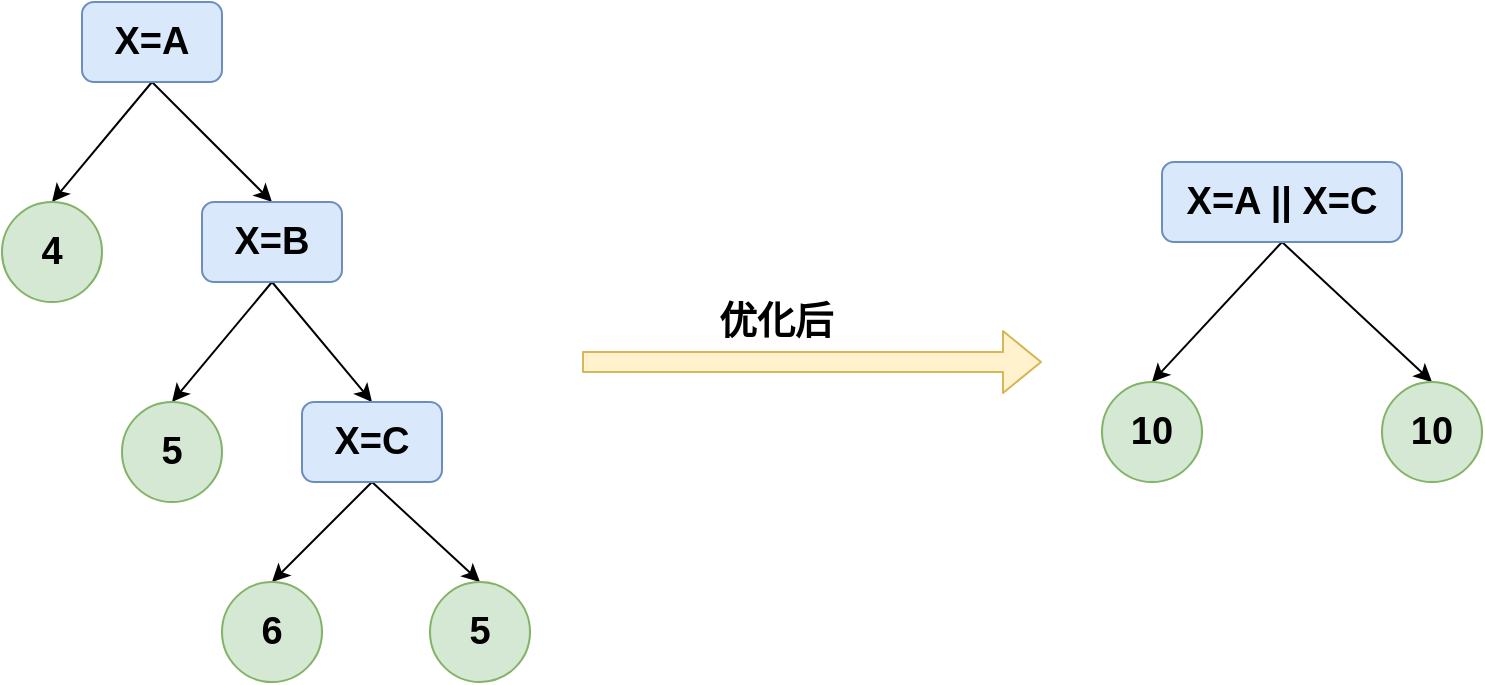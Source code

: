 <mxfile version="12.8.8" type="device"><diagram id="N2ANl01bK8PDdq2nxNdi" name="Page-1"><mxGraphModel dx="1024" dy="540" grid="1" gridSize="10" guides="1" tooltips="1" connect="1" arrows="1" fold="1" page="1" pageScale="1" pageWidth="827" pageHeight="1169" math="0" shadow="0"><root><mxCell id="0"/><mxCell id="1" parent="0"/><mxCell id="z2Z4eQiBPIT8GCd9uI6g-3" style="rounded=0;orthogonalLoop=1;jettySize=auto;html=1;exitX=0.5;exitY=1;exitDx=0;exitDy=0;entryX=0.5;entryY=0;entryDx=0;entryDy=0;fontSize=19;" edge="1" parent="1" source="z2Z4eQiBPIT8GCd9uI6g-1" target="z2Z4eQiBPIT8GCd9uI6g-2"><mxGeometry relative="1" as="geometry"/></mxCell><mxCell id="z2Z4eQiBPIT8GCd9uI6g-5" style="edgeStyle=none;rounded=0;orthogonalLoop=1;jettySize=auto;html=1;exitX=0.5;exitY=1;exitDx=0;exitDy=0;entryX=0.5;entryY=0;entryDx=0;entryDy=0;fontSize=19;" edge="1" parent="1" source="z2Z4eQiBPIT8GCd9uI6g-1" target="z2Z4eQiBPIT8GCd9uI6g-4"><mxGeometry relative="1" as="geometry"/></mxCell><mxCell id="z2Z4eQiBPIT8GCd9uI6g-1" value="X=A" style="rounded=1;whiteSpace=wrap;html=1;fontStyle=1;fontSize=19;fillColor=#dae8fc;strokeColor=#6c8ebf;" vertex="1" parent="1"><mxGeometry x="70" y="270" width="70" height="40" as="geometry"/></mxCell><mxCell id="z2Z4eQiBPIT8GCd9uI6g-2" value="4" style="ellipse;whiteSpace=wrap;html=1;aspect=fixed;fontSize=19;fontStyle=1;fillColor=#d5e8d4;strokeColor=#82b366;" vertex="1" parent="1"><mxGeometry x="30" y="370" width="50" height="50" as="geometry"/></mxCell><mxCell id="z2Z4eQiBPIT8GCd9uI6g-7" style="edgeStyle=none;rounded=0;orthogonalLoop=1;jettySize=auto;html=1;exitX=0.5;exitY=1;exitDx=0;exitDy=0;entryX=0.5;entryY=0;entryDx=0;entryDy=0;fontSize=19;" edge="1" parent="1" source="z2Z4eQiBPIT8GCd9uI6g-4" target="z2Z4eQiBPIT8GCd9uI6g-6"><mxGeometry relative="1" as="geometry"/></mxCell><mxCell id="z2Z4eQiBPIT8GCd9uI6g-9" style="edgeStyle=none;rounded=0;orthogonalLoop=1;jettySize=auto;html=1;exitX=0.5;exitY=1;exitDx=0;exitDy=0;entryX=0.5;entryY=0;entryDx=0;entryDy=0;fontSize=19;" edge="1" parent="1" source="z2Z4eQiBPIT8GCd9uI6g-4" target="z2Z4eQiBPIT8GCd9uI6g-8"><mxGeometry relative="1" as="geometry"/></mxCell><mxCell id="z2Z4eQiBPIT8GCd9uI6g-4" value="X=B" style="rounded=1;whiteSpace=wrap;html=1;fontStyle=1;fontSize=19;fillColor=#dae8fc;strokeColor=#6c8ebf;" vertex="1" parent="1"><mxGeometry x="130" y="370" width="70" height="40" as="geometry"/></mxCell><mxCell id="z2Z4eQiBPIT8GCd9uI6g-6" value="5" style="ellipse;whiteSpace=wrap;html=1;aspect=fixed;fontSize=19;fontStyle=1;fillColor=#d5e8d4;strokeColor=#82b366;" vertex="1" parent="1"><mxGeometry x="90" y="470" width="50" height="50" as="geometry"/></mxCell><mxCell id="z2Z4eQiBPIT8GCd9uI6g-11" style="edgeStyle=none;rounded=0;orthogonalLoop=1;jettySize=auto;html=1;exitX=0.5;exitY=1;exitDx=0;exitDy=0;entryX=0.5;entryY=0;entryDx=0;entryDy=0;fontSize=19;" edge="1" parent="1" source="z2Z4eQiBPIT8GCd9uI6g-8" target="z2Z4eQiBPIT8GCd9uI6g-10"><mxGeometry relative="1" as="geometry"/></mxCell><mxCell id="z2Z4eQiBPIT8GCd9uI6g-13" style="edgeStyle=none;rounded=0;orthogonalLoop=1;jettySize=auto;html=1;exitX=0.5;exitY=1;exitDx=0;exitDy=0;entryX=0.5;entryY=0;entryDx=0;entryDy=0;fontSize=19;" edge="1" parent="1" source="z2Z4eQiBPIT8GCd9uI6g-8" target="z2Z4eQiBPIT8GCd9uI6g-12"><mxGeometry relative="1" as="geometry"/></mxCell><mxCell id="z2Z4eQiBPIT8GCd9uI6g-8" value="X=C" style="rounded=1;whiteSpace=wrap;html=1;fontStyle=1;fontSize=19;fillColor=#dae8fc;strokeColor=#6c8ebf;" vertex="1" parent="1"><mxGeometry x="180" y="470" width="70" height="40" as="geometry"/></mxCell><mxCell id="z2Z4eQiBPIT8GCd9uI6g-10" value="6" style="ellipse;whiteSpace=wrap;html=1;aspect=fixed;fontSize=19;fontStyle=1;fillColor=#d5e8d4;strokeColor=#82b366;" vertex="1" parent="1"><mxGeometry x="140" y="560" width="50" height="50" as="geometry"/></mxCell><mxCell id="z2Z4eQiBPIT8GCd9uI6g-12" value="5" style="ellipse;whiteSpace=wrap;html=1;aspect=fixed;fontSize=19;fontStyle=1;fillColor=#d5e8d4;strokeColor=#82b366;" vertex="1" parent="1"><mxGeometry x="244" y="560" width="50" height="50" as="geometry"/></mxCell><mxCell id="z2Z4eQiBPIT8GCd9uI6g-18" style="edgeStyle=none;rounded=0;orthogonalLoop=1;jettySize=auto;html=1;exitX=0.5;exitY=1;exitDx=0;exitDy=0;entryX=0.5;entryY=0;entryDx=0;entryDy=0;fontSize=19;" edge="1" parent="1" source="z2Z4eQiBPIT8GCd9uI6g-14" target="z2Z4eQiBPIT8GCd9uI6g-15"><mxGeometry relative="1" as="geometry"/></mxCell><mxCell id="z2Z4eQiBPIT8GCd9uI6g-19" style="edgeStyle=none;rounded=0;orthogonalLoop=1;jettySize=auto;html=1;exitX=0.5;exitY=1;exitDx=0;exitDy=0;entryX=0.5;entryY=0;entryDx=0;entryDy=0;fontSize=19;" edge="1" parent="1" source="z2Z4eQiBPIT8GCd9uI6g-14" target="z2Z4eQiBPIT8GCd9uI6g-16"><mxGeometry relative="1" as="geometry"/></mxCell><mxCell id="z2Z4eQiBPIT8GCd9uI6g-14" value="X=A || X=C" style="rounded=1;whiteSpace=wrap;html=1;fontStyle=1;fontSize=19;fillColor=#dae8fc;strokeColor=#6c8ebf;" vertex="1" parent="1"><mxGeometry x="610" y="350" width="120" height="40" as="geometry"/></mxCell><mxCell id="z2Z4eQiBPIT8GCd9uI6g-15" value="10" style="ellipse;whiteSpace=wrap;html=1;aspect=fixed;fontSize=19;fontStyle=1;fillColor=#d5e8d4;strokeColor=#82b366;" vertex="1" parent="1"><mxGeometry x="580" y="460" width="50" height="50" as="geometry"/></mxCell><mxCell id="z2Z4eQiBPIT8GCd9uI6g-16" value="10" style="ellipse;whiteSpace=wrap;html=1;aspect=fixed;fontSize=19;fontStyle=1;fillColor=#d5e8d4;strokeColor=#82b366;" vertex="1" parent="1"><mxGeometry x="720" y="460" width="50" height="50" as="geometry"/></mxCell><mxCell id="z2Z4eQiBPIT8GCd9uI6g-20" value="" style="shape=flexArrow;endArrow=classic;html=1;fontSize=19;fillColor=#fff2cc;strokeColor=#d6b656;" edge="1" parent="1"><mxGeometry width="50" height="50" relative="1" as="geometry"><mxPoint x="320" y="450" as="sourcePoint"/><mxPoint x="550" y="450" as="targetPoint"/></mxGeometry></mxCell><mxCell id="z2Z4eQiBPIT8GCd9uI6g-21" value="优化后" style="text;html=1;strokeColor=none;fillColor=none;align=center;verticalAlign=middle;whiteSpace=wrap;rounded=0;fontSize=19;fontStyle=1" vertex="1" parent="1"><mxGeometry x="374" y="420" width="86" height="20" as="geometry"/></mxCell></root></mxGraphModel></diagram></mxfile>